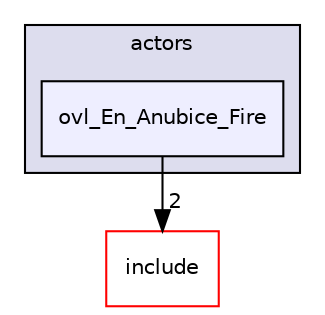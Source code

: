 digraph "src/overlays/actors/ovl_En_Anubice_Fire" {
  compound=true
  node [ fontsize="10", fontname="Helvetica"];
  edge [ labelfontsize="10", labelfontname="Helvetica"];
  subgraph clusterdir_e93473484be31ce7bcb356bd643a22f8 {
    graph [ bgcolor="#ddddee", pencolor="black", label="actors" fontname="Helvetica", fontsize="10", URL="dir_e93473484be31ce7bcb356bd643a22f8.html"]
  dir_98ae170f70aeedf3693b6371c2a3f356 [shape=box, label="ovl_En_Anubice_Fire", style="filled", fillcolor="#eeeeff", pencolor="black", URL="dir_98ae170f70aeedf3693b6371c2a3f356.html"];
  }
  dir_d44c64559bbebec7f509842c48db8b23 [shape=box label="include" fillcolor="white" style="filled" color="red" URL="dir_d44c64559bbebec7f509842c48db8b23.html"];
  dir_98ae170f70aeedf3693b6371c2a3f356->dir_d44c64559bbebec7f509842c48db8b23 [headlabel="2", labeldistance=1.5 headhref="dir_000179_000000.html"];
}
